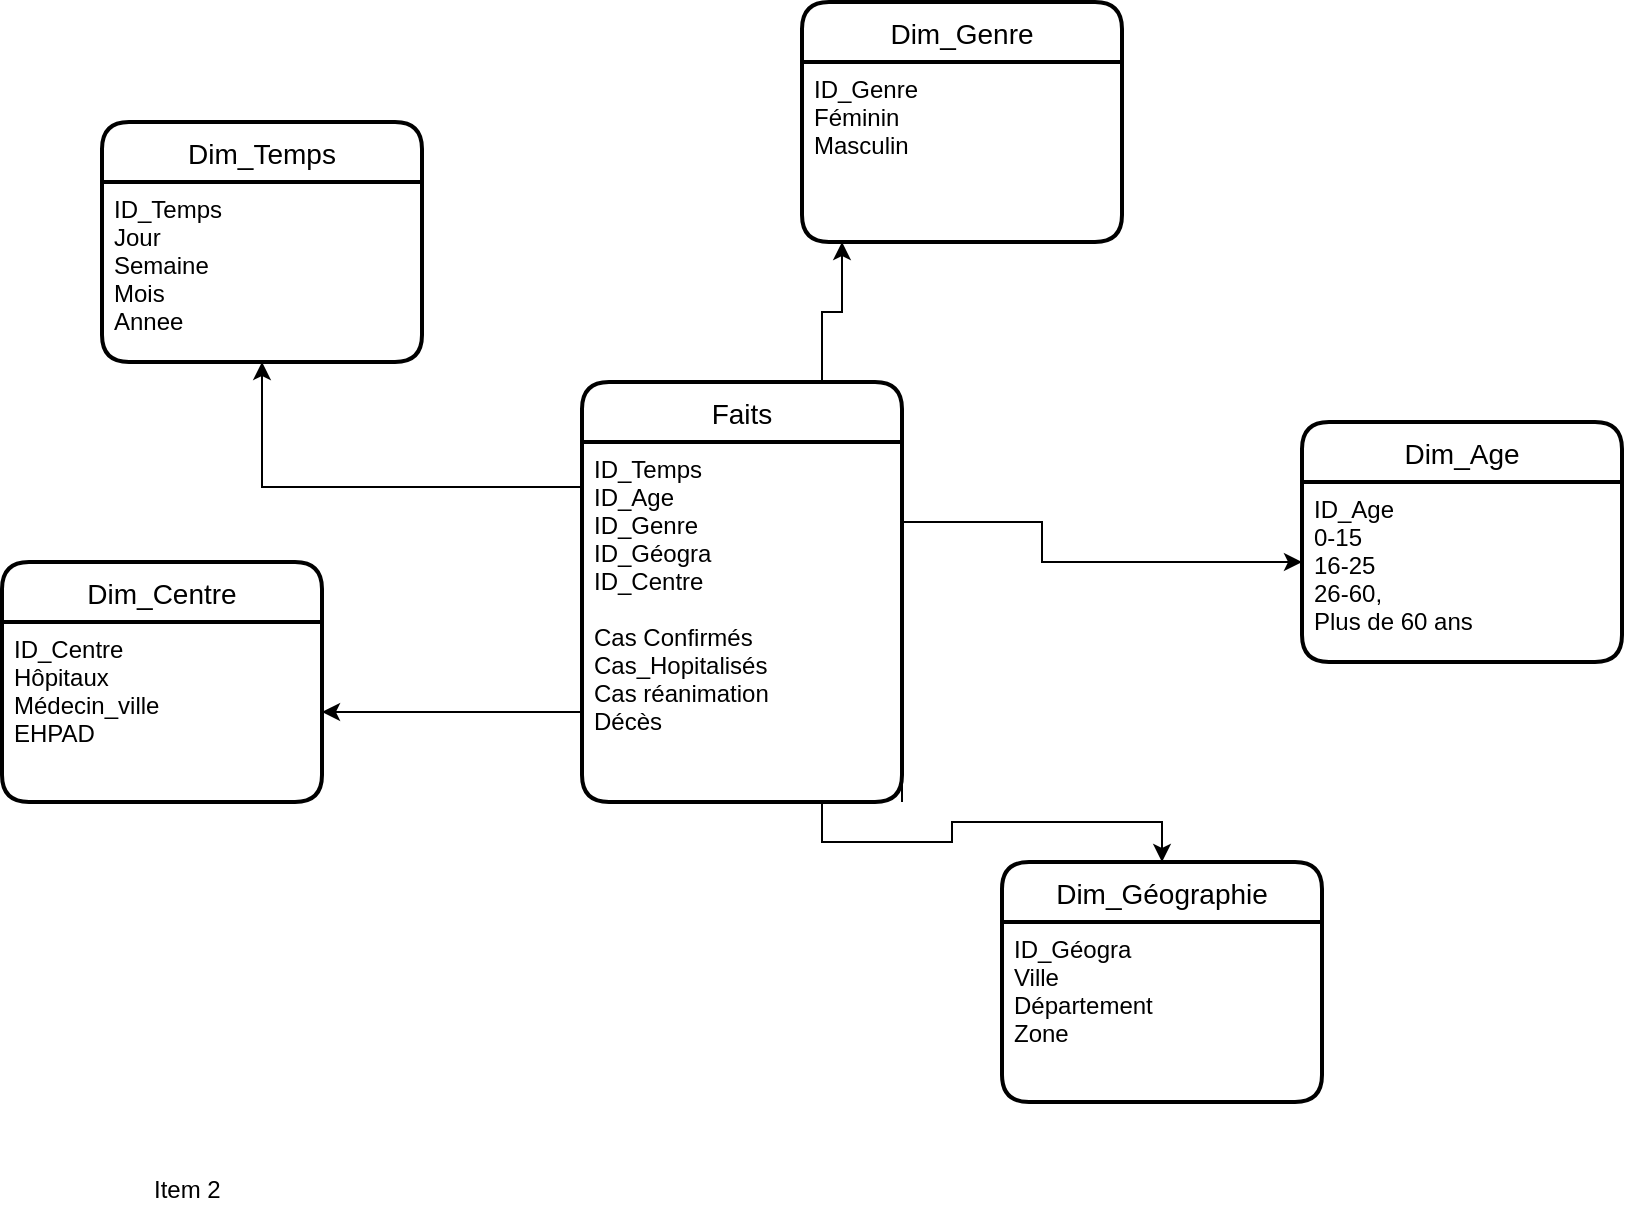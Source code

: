 <mxfile version="14.2.5" type="github">
  <diagram id="R2lEEEUBdFMjLlhIrx00" name="Page-1">
    <mxGraphModel dx="1027" dy="1670" grid="1" gridSize="10" guides="1" tooltips="1" connect="1" arrows="1" fold="1" page="1" pageScale="1" pageWidth="850" pageHeight="1100" math="0" shadow="0" extFonts="Permanent Marker^https://fonts.googleapis.com/css?family=Permanent+Marker">
      <root>
        <mxCell id="0" />
        <mxCell id="1" parent="0" />
        <mxCell id="ax13fasfTvD9CHcGZT5u-60" style="edgeStyle=orthogonalEdgeStyle;rounded=0;orthogonalLoop=1;jettySize=auto;html=1;exitX=0;exitY=0.25;exitDx=0;exitDy=0;" edge="1" parent="1" source="ax13fasfTvD9CHcGZT5u-33" target="ax13fasfTvD9CHcGZT5u-47">
          <mxGeometry relative="1" as="geometry" />
        </mxCell>
        <mxCell id="ax13fasfTvD9CHcGZT5u-65" style="edgeStyle=orthogonalEdgeStyle;rounded=0;orthogonalLoop=1;jettySize=auto;html=1;exitX=0.75;exitY=0;exitDx=0;exitDy=0;entryX=0.125;entryY=1;entryDx=0;entryDy=0;entryPerimeter=0;" edge="1" parent="1" source="ax13fasfTvD9CHcGZT5u-33" target="ax13fasfTvD9CHcGZT5u-41">
          <mxGeometry relative="1" as="geometry" />
        </mxCell>
        <mxCell id="ax13fasfTvD9CHcGZT5u-33" value="Faits" style="swimlane;childLayout=stackLayout;horizontal=1;startSize=30;horizontalStack=0;rounded=1;fontSize=14;fontStyle=0;strokeWidth=2;resizeParent=0;resizeLast=1;shadow=0;dashed=0;align=center;" vertex="1" parent="1">
          <mxGeometry x="320" y="130" width="160" height="210" as="geometry" />
        </mxCell>
        <mxCell id="ax13fasfTvD9CHcGZT5u-34" value="ID_Temps&#xa;ID_Age&#xa;ID_Genre&#xa;ID_Géogra&#xa;ID_Centre&#xa;&#xa;Cas Confirmés&#xa;Cas_Hopitalisés&#xa;Cas réanimation&#xa;Décès&#xa;&#xa;&#xa;&#xa;&#xa;" style="align=left;strokeColor=none;fillColor=none;spacingLeft=4;fontSize=12;verticalAlign=top;resizable=0;rotatable=0;part=1;" vertex="1" parent="ax13fasfTvD9CHcGZT5u-33">
          <mxGeometry y="30" width="160" height="180" as="geometry" />
        </mxCell>
        <mxCell id="ax13fasfTvD9CHcGZT5u-29" value="Item 2" style="text;strokeColor=none;fillColor=none;spacingLeft=4;spacingRight=4;overflow=hidden;rotatable=0;points=[[0,0.5],[1,0.5]];portConstraint=eastwest;fontSize=12;" vertex="1" parent="1">
          <mxGeometry x="100" y="520" width="160" height="30" as="geometry" />
        </mxCell>
        <mxCell id="ax13fasfTvD9CHcGZT5u-40" value="Dim_Genre" style="swimlane;childLayout=stackLayout;horizontal=1;startSize=30;horizontalStack=0;rounded=1;fontSize=14;fontStyle=0;strokeWidth=2;resizeParent=0;resizeLast=1;shadow=0;dashed=0;align=center;" vertex="1" parent="1">
          <mxGeometry x="430" y="-60" width="160" height="120" as="geometry" />
        </mxCell>
        <mxCell id="ax13fasfTvD9CHcGZT5u-41" value="ID_Genre&#xa;Féminin&#xa;Masculin&#xa;" style="align=left;strokeColor=none;fillColor=none;spacingLeft=4;fontSize=12;verticalAlign=top;resizable=0;rotatable=0;part=1;" vertex="1" parent="ax13fasfTvD9CHcGZT5u-40">
          <mxGeometry y="30" width="160" height="90" as="geometry" />
        </mxCell>
        <mxCell id="ax13fasfTvD9CHcGZT5u-42" value="Dim_Géographie" style="swimlane;childLayout=stackLayout;horizontal=1;startSize=30;horizontalStack=0;rounded=1;fontSize=14;fontStyle=0;strokeWidth=2;resizeParent=0;resizeLast=1;shadow=0;dashed=0;align=center;" vertex="1" parent="1">
          <mxGeometry x="530" y="370" width="160" height="120" as="geometry" />
        </mxCell>
        <mxCell id="ax13fasfTvD9CHcGZT5u-43" value="ID_Géogra&#xa;Ville&#xa;Département&#xa;Zone&#xa;&#xa;" style="align=left;strokeColor=none;fillColor=none;spacingLeft=4;fontSize=12;verticalAlign=top;resizable=0;rotatable=0;part=1;" vertex="1" parent="ax13fasfTvD9CHcGZT5u-42">
          <mxGeometry y="30" width="160" height="90" as="geometry" />
        </mxCell>
        <mxCell id="ax13fasfTvD9CHcGZT5u-46" value="Dim_Temps" style="swimlane;childLayout=stackLayout;horizontal=1;startSize=30;horizontalStack=0;rounded=1;fontSize=14;fontStyle=0;strokeWidth=2;resizeParent=0;resizeLast=1;shadow=0;dashed=0;align=center;" vertex="1" parent="1">
          <mxGeometry x="80" width="160" height="120" as="geometry" />
        </mxCell>
        <mxCell id="ax13fasfTvD9CHcGZT5u-47" value="ID_Temps&#xa;Jour&#xa;Semaine&#xa;Mois&#xa;Annee&#xa;" style="align=left;strokeColor=none;fillColor=none;spacingLeft=4;fontSize=12;verticalAlign=top;resizable=0;rotatable=0;part=1;" vertex="1" parent="ax13fasfTvD9CHcGZT5u-46">
          <mxGeometry y="30" width="160" height="90" as="geometry" />
        </mxCell>
        <mxCell id="ax13fasfTvD9CHcGZT5u-48" value="Dim_Age" style="swimlane;childLayout=stackLayout;horizontal=1;startSize=30;horizontalStack=0;rounded=1;fontSize=14;fontStyle=0;strokeWidth=2;resizeParent=0;resizeLast=1;shadow=0;dashed=0;align=center;" vertex="1" parent="1">
          <mxGeometry x="680" y="150" width="160" height="120" as="geometry" />
        </mxCell>
        <mxCell id="ax13fasfTvD9CHcGZT5u-49" value="ID_Age&#xa;0-15&#xa; 16-25&#xa; 26-60,&#xa;Plus de 60 ans" style="align=left;strokeColor=none;fillColor=none;spacingLeft=4;fontSize=12;verticalAlign=top;resizable=0;rotatable=0;part=1;" vertex="1" parent="ax13fasfTvD9CHcGZT5u-48">
          <mxGeometry y="30" width="160" height="90" as="geometry" />
        </mxCell>
        <mxCell id="ax13fasfTvD9CHcGZT5u-50" value="Dim_Centre" style="swimlane;childLayout=stackLayout;horizontal=1;startSize=30;horizontalStack=0;rounded=1;fontSize=14;fontStyle=0;strokeWidth=2;resizeParent=0;resizeLast=1;shadow=0;dashed=0;align=center;" vertex="1" parent="1">
          <mxGeometry x="30" y="220" width="160" height="120" as="geometry" />
        </mxCell>
        <mxCell id="ax13fasfTvD9CHcGZT5u-51" value="ID_Centre&#xa;Hôpitaux&#xa;Médecin_ville&#xa;EHPAD&#xa;&#xa;" style="align=left;strokeColor=none;fillColor=none;spacingLeft=4;fontSize=12;verticalAlign=top;resizable=0;rotatable=0;part=1;" vertex="1" parent="ax13fasfTvD9CHcGZT5u-50">
          <mxGeometry y="30" width="160" height="90" as="geometry" />
        </mxCell>
        <mxCell id="ax13fasfTvD9CHcGZT5u-57" style="edgeStyle=orthogonalEdgeStyle;rounded=0;orthogonalLoop=1;jettySize=auto;html=1;exitX=1;exitY=1;exitDx=0;exitDy=0;" edge="1" parent="1" source="ax13fasfTvD9CHcGZT5u-34" target="ax13fasfTvD9CHcGZT5u-49">
          <mxGeometry relative="1" as="geometry">
            <Array as="points">
              <mxPoint x="480" y="200" />
              <mxPoint x="550" y="200" />
              <mxPoint x="550" y="220" />
            </Array>
          </mxGeometry>
        </mxCell>
        <mxCell id="ax13fasfTvD9CHcGZT5u-58" style="edgeStyle=orthogonalEdgeStyle;rounded=0;orthogonalLoop=1;jettySize=auto;html=1;exitX=0.75;exitY=1;exitDx=0;exitDy=0;" edge="1" parent="1" source="ax13fasfTvD9CHcGZT5u-34" target="ax13fasfTvD9CHcGZT5u-42">
          <mxGeometry relative="1" as="geometry" />
        </mxCell>
        <mxCell id="ax13fasfTvD9CHcGZT5u-62" style="edgeStyle=orthogonalEdgeStyle;rounded=0;orthogonalLoop=1;jettySize=auto;html=1;exitX=0;exitY=0.75;exitDx=0;exitDy=0;" edge="1" parent="1" source="ax13fasfTvD9CHcGZT5u-34" target="ax13fasfTvD9CHcGZT5u-51">
          <mxGeometry relative="1" as="geometry" />
        </mxCell>
      </root>
    </mxGraphModel>
  </diagram>
</mxfile>
